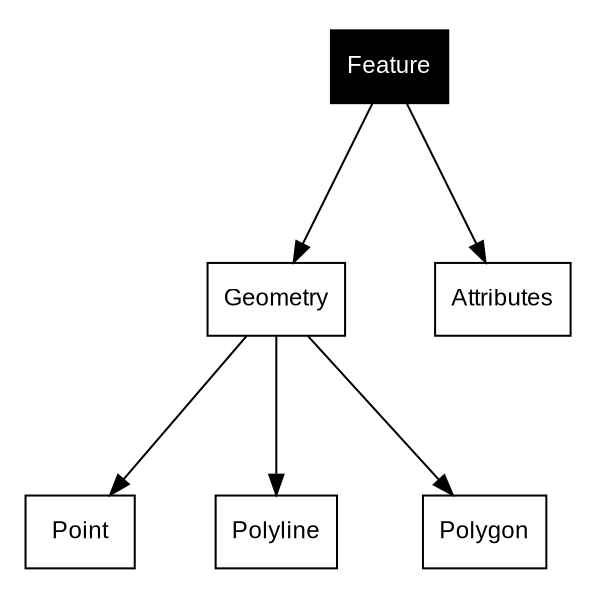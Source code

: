 //To generate the graph use:
//cat attribute_diagram.dot | dot -T png -o attribute_diagram.png ; display attribute_diagram.png


digraph G {
  concentrate=true;
  ratio=fill;
  size="4,4";
  node [shape=box fontsize=12 fontname="Arial"];
  //edge  [arrowtail=inv, arrowhead=none];
  Feature[color=black, fontcolor=white, style=filled, weight=18];
  Feature -> Geometry;
  Feature -> Attributes ;
  Geometry -> Point ;
  Geometry -> Polyline ;
  Geometry -> Polygon;

}
